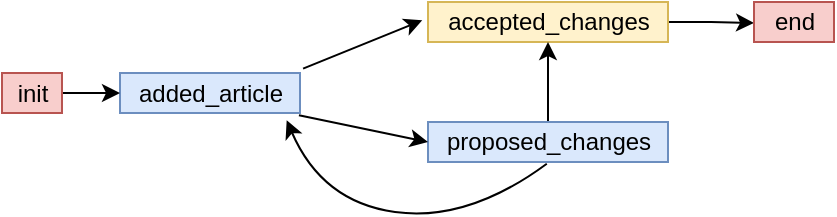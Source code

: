 <mxfile version="15.0.6" type="device"><diagram id="C2fSY1v2SiZeoUbDoYyL" name="Page-1"><mxGraphModel dx="1182" dy="624" grid="1" gridSize="10" guides="1" tooltips="1" connect="1" arrows="1" fold="1" page="1" pageScale="1" pageWidth="1169" pageHeight="827" math="0" shadow="0"><root><mxCell id="0"/><mxCell id="1" parent="0"/><mxCell id="rcHqzNUh0UrlzgU6pwlb-18" style="edgeStyle=none;rounded=0;orthogonalLoop=1;jettySize=auto;html=1;entryX=-0.024;entryY=0.458;entryDx=0;entryDy=0;entryPerimeter=0;exitX=1.017;exitY=-0.108;exitDx=0;exitDy=0;exitPerimeter=0;" parent="1" source="UJEGGlrYhEfuyD7Dv8W8-1" target="UJEGGlrYhEfuyD7Dv8W8-8" edge="1"><mxGeometry relative="1" as="geometry"/></mxCell><mxCell id="UJEGGlrYhEfuyD7Dv8W8-1" value="added_article" style="text;html=1;align=center;verticalAlign=middle;resizable=0;points=[];autosize=1;strokeColor=#6c8ebf;fillColor=#dae8fc;" parent="1" vertex="1"><mxGeometry x="99" y="75.5" width="90" height="20" as="geometry"/></mxCell><mxCell id="rcHqzNUh0UrlzgU6pwlb-16" style="edgeStyle=orthogonalEdgeStyle;rounded=0;orthogonalLoop=1;jettySize=auto;html=1;" parent="1" source="UJEGGlrYhEfuyD7Dv8W8-4" target="UJEGGlrYhEfuyD7Dv8W8-1" edge="1"><mxGeometry relative="1" as="geometry"/></mxCell><mxCell id="UJEGGlrYhEfuyD7Dv8W8-4" value="init" style="text;html=1;align=center;verticalAlign=middle;resizable=0;points=[];autosize=1;strokeColor=#b85450;fillColor=#f8cecc;" parent="1" vertex="1"><mxGeometry x="40" y="75.5" width="30" height="20" as="geometry"/></mxCell><mxCell id="t3D0c5kFWY3XgnKtAVqX-4" style="edgeStyle=orthogonalEdgeStyle;rounded=0;orthogonalLoop=1;jettySize=auto;html=1;entryX=0.001;entryY=0.525;entryDx=0;entryDy=0;entryPerimeter=0;" parent="1" source="UJEGGlrYhEfuyD7Dv8W8-8" target="UJEGGlrYhEfuyD7Dv8W8-12" edge="1"><mxGeometry relative="1" as="geometry"><mxPoint x="413" y="40" as="targetPoint"/></mxGeometry></mxCell><mxCell id="UJEGGlrYhEfuyD7Dv8W8-8" value="accepted_changes" style="text;html=1;align=center;verticalAlign=middle;resizable=0;points=[];autosize=1;strokeColor=#d6b656;fillColor=#fff2cc;" parent="1" vertex="1"><mxGeometry x="253" y="40" width="120" height="20" as="geometry"/></mxCell><mxCell id="UJEGGlrYhEfuyD7Dv8W8-12" value="end" style="text;html=1;align=center;verticalAlign=middle;resizable=0;points=[];autosize=1;strokeColor=#b85450;fillColor=#f8cecc;" parent="1" vertex="1"><mxGeometry x="416" y="40" width="40" height="20" as="geometry"/></mxCell><mxCell id="Hftiwdf4AIQImaw9eaEW-1" value="" style="edgeStyle=orthogonalEdgeStyle;rounded=0;orthogonalLoop=1;jettySize=auto;html=1;" parent="1" source="rcHqzNUh0UrlzgU6pwlb-19" target="UJEGGlrYhEfuyD7Dv8W8-8" edge="1"><mxGeometry relative="1" as="geometry"/></mxCell><mxCell id="rcHqzNUh0UrlzgU6pwlb-19" value="proposed_changes" style="text;html=1;align=center;verticalAlign=middle;resizable=0;points=[];autosize=1;strokeColor=#6c8ebf;fillColor=#dae8fc;" parent="1" vertex="1"><mxGeometry x="253" y="100" width="120" height="20" as="geometry"/></mxCell><mxCell id="rcHqzNUh0UrlzgU6pwlb-20" style="edgeStyle=none;rounded=0;orthogonalLoop=1;jettySize=auto;html=1;entryX=0;entryY=0.5;entryDx=0;entryDy=0;entryPerimeter=0;exitX=0.994;exitY=1.058;exitDx=0;exitDy=0;exitPerimeter=0;" parent="1" source="UJEGGlrYhEfuyD7Dv8W8-1" target="rcHqzNUh0UrlzgU6pwlb-19" edge="1"><mxGeometry relative="1" as="geometry"><mxPoint x="210.87" y="83.34" as="sourcePoint"/><mxPoint x="265.36" y="49.16" as="targetPoint"/></mxGeometry></mxCell><mxCell id="rcHqzNUh0UrlzgU6pwlb-26" style="orthogonalLoop=1;jettySize=auto;html=1;curved=1;sourcePerimeterSpacing=5;targetPerimeterSpacing=5;exitX=0.926;exitY=1.183;exitDx=0;exitDy=0;exitPerimeter=0;startArrow=classic;startFill=1;endArrow=none;endFill=0;entryX=0.495;entryY=1.042;entryDx=0;entryDy=0;entryPerimeter=0;" parent="1" source="UJEGGlrYhEfuyD7Dv8W8-1" target="rcHqzNUh0UrlzgU6pwlb-19" edge="1"><mxGeometry relative="1" as="geometry"><Array as="points"><mxPoint x="200" y="140"/><mxPoint x="273" y="150"/></Array><mxPoint x="223.93" y="253.84" as="sourcePoint"/><mxPoint x="402.07" y="208" as="targetPoint"/></mxGeometry></mxCell></root></mxGraphModel></diagram></mxfile>